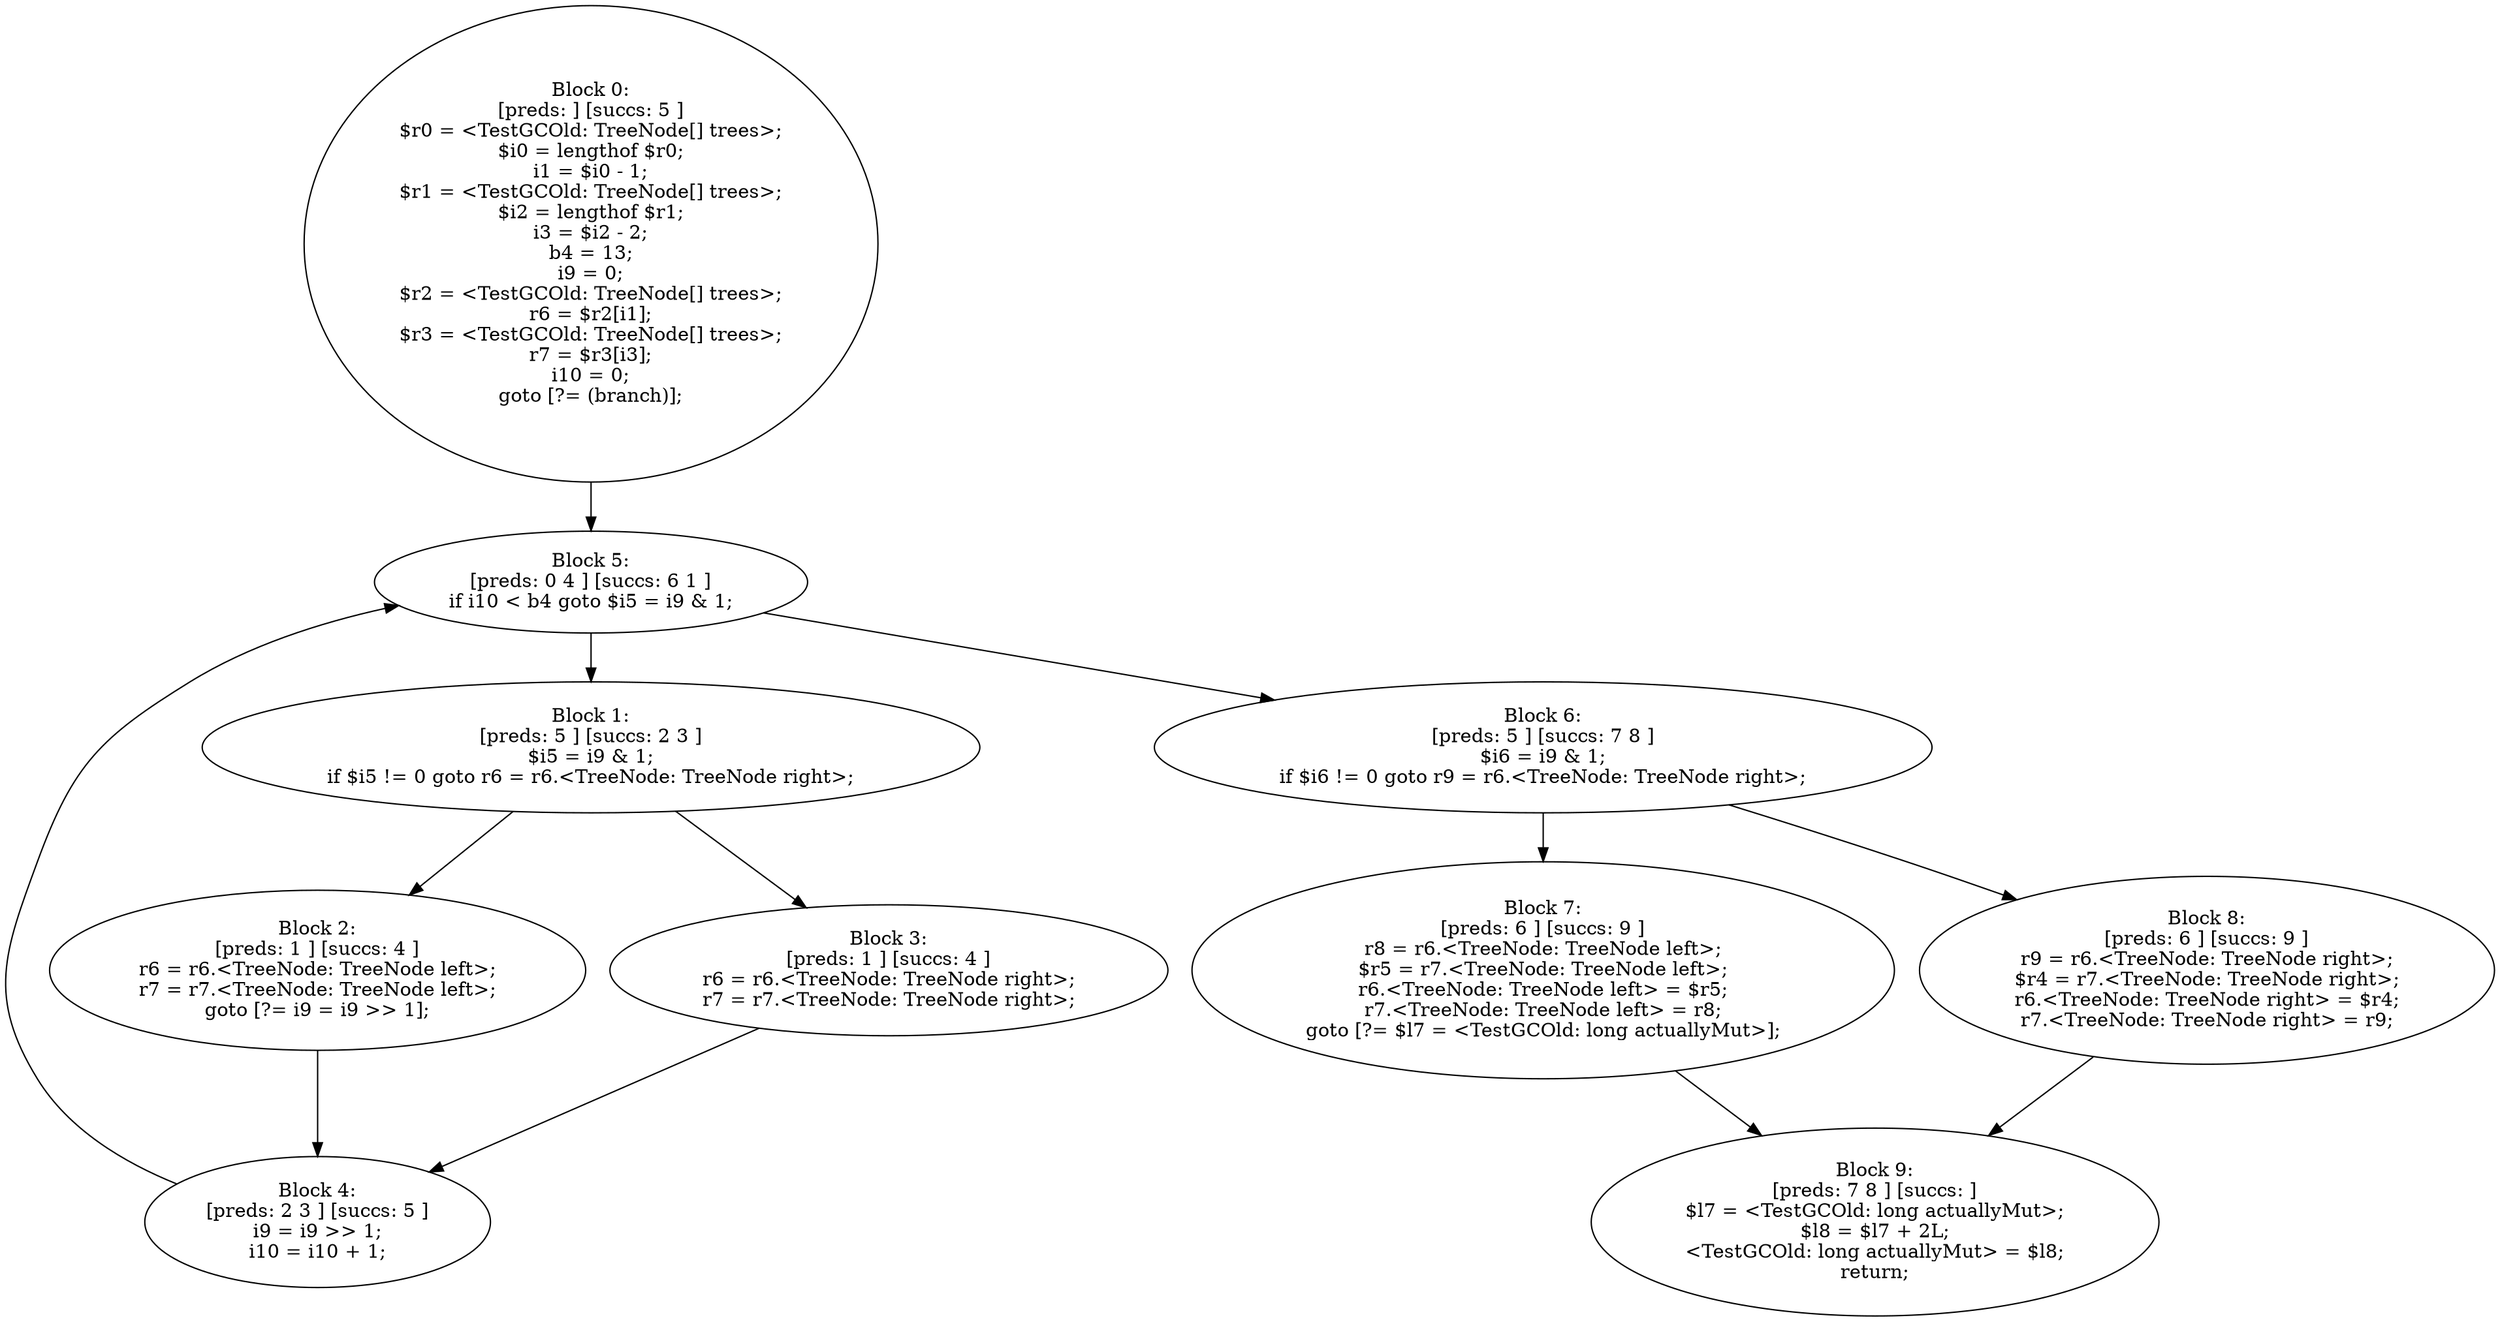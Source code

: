 digraph "unitGraph" {
    "Block 0:
[preds: ] [succs: 5 ]
$r0 = <TestGCOld: TreeNode[] trees>;
$i0 = lengthof $r0;
i1 = $i0 - 1;
$r1 = <TestGCOld: TreeNode[] trees>;
$i2 = lengthof $r1;
i3 = $i2 - 2;
b4 = 13;
i9 = 0;
$r2 = <TestGCOld: TreeNode[] trees>;
r6 = $r2[i1];
$r3 = <TestGCOld: TreeNode[] trees>;
r7 = $r3[i3];
i10 = 0;
goto [?= (branch)];
"
    "Block 1:
[preds: 5 ] [succs: 2 3 ]
$i5 = i9 & 1;
if $i5 != 0 goto r6 = r6.<TreeNode: TreeNode right>;
"
    "Block 2:
[preds: 1 ] [succs: 4 ]
r6 = r6.<TreeNode: TreeNode left>;
r7 = r7.<TreeNode: TreeNode left>;
goto [?= i9 = i9 >> 1];
"
    "Block 3:
[preds: 1 ] [succs: 4 ]
r6 = r6.<TreeNode: TreeNode right>;
r7 = r7.<TreeNode: TreeNode right>;
"
    "Block 4:
[preds: 2 3 ] [succs: 5 ]
i9 = i9 >> 1;
i10 = i10 + 1;
"
    "Block 5:
[preds: 0 4 ] [succs: 6 1 ]
if i10 < b4 goto $i5 = i9 & 1;
"
    "Block 6:
[preds: 5 ] [succs: 7 8 ]
$i6 = i9 & 1;
if $i6 != 0 goto r9 = r6.<TreeNode: TreeNode right>;
"
    "Block 7:
[preds: 6 ] [succs: 9 ]
r8 = r6.<TreeNode: TreeNode left>;
$r5 = r7.<TreeNode: TreeNode left>;
r6.<TreeNode: TreeNode left> = $r5;
r7.<TreeNode: TreeNode left> = r8;
goto [?= $l7 = <TestGCOld: long actuallyMut>];
"
    "Block 8:
[preds: 6 ] [succs: 9 ]
r9 = r6.<TreeNode: TreeNode right>;
$r4 = r7.<TreeNode: TreeNode right>;
r6.<TreeNode: TreeNode right> = $r4;
r7.<TreeNode: TreeNode right> = r9;
"
    "Block 9:
[preds: 7 8 ] [succs: ]
$l7 = <TestGCOld: long actuallyMut>;
$l8 = $l7 + 2L;
<TestGCOld: long actuallyMut> = $l8;
return;
"
    "Block 0:
[preds: ] [succs: 5 ]
$r0 = <TestGCOld: TreeNode[] trees>;
$i0 = lengthof $r0;
i1 = $i0 - 1;
$r1 = <TestGCOld: TreeNode[] trees>;
$i2 = lengthof $r1;
i3 = $i2 - 2;
b4 = 13;
i9 = 0;
$r2 = <TestGCOld: TreeNode[] trees>;
r6 = $r2[i1];
$r3 = <TestGCOld: TreeNode[] trees>;
r7 = $r3[i3];
i10 = 0;
goto [?= (branch)];
"->"Block 5:
[preds: 0 4 ] [succs: 6 1 ]
if i10 < b4 goto $i5 = i9 & 1;
";
    "Block 1:
[preds: 5 ] [succs: 2 3 ]
$i5 = i9 & 1;
if $i5 != 0 goto r6 = r6.<TreeNode: TreeNode right>;
"->"Block 2:
[preds: 1 ] [succs: 4 ]
r6 = r6.<TreeNode: TreeNode left>;
r7 = r7.<TreeNode: TreeNode left>;
goto [?= i9 = i9 >> 1];
";
    "Block 1:
[preds: 5 ] [succs: 2 3 ]
$i5 = i9 & 1;
if $i5 != 0 goto r6 = r6.<TreeNode: TreeNode right>;
"->"Block 3:
[preds: 1 ] [succs: 4 ]
r6 = r6.<TreeNode: TreeNode right>;
r7 = r7.<TreeNode: TreeNode right>;
";
    "Block 2:
[preds: 1 ] [succs: 4 ]
r6 = r6.<TreeNode: TreeNode left>;
r7 = r7.<TreeNode: TreeNode left>;
goto [?= i9 = i9 >> 1];
"->"Block 4:
[preds: 2 3 ] [succs: 5 ]
i9 = i9 >> 1;
i10 = i10 + 1;
";
    "Block 3:
[preds: 1 ] [succs: 4 ]
r6 = r6.<TreeNode: TreeNode right>;
r7 = r7.<TreeNode: TreeNode right>;
"->"Block 4:
[preds: 2 3 ] [succs: 5 ]
i9 = i9 >> 1;
i10 = i10 + 1;
";
    "Block 4:
[preds: 2 3 ] [succs: 5 ]
i9 = i9 >> 1;
i10 = i10 + 1;
"->"Block 5:
[preds: 0 4 ] [succs: 6 1 ]
if i10 < b4 goto $i5 = i9 & 1;
";
    "Block 5:
[preds: 0 4 ] [succs: 6 1 ]
if i10 < b4 goto $i5 = i9 & 1;
"->"Block 6:
[preds: 5 ] [succs: 7 8 ]
$i6 = i9 & 1;
if $i6 != 0 goto r9 = r6.<TreeNode: TreeNode right>;
";
    "Block 5:
[preds: 0 4 ] [succs: 6 1 ]
if i10 < b4 goto $i5 = i9 & 1;
"->"Block 1:
[preds: 5 ] [succs: 2 3 ]
$i5 = i9 & 1;
if $i5 != 0 goto r6 = r6.<TreeNode: TreeNode right>;
";
    "Block 6:
[preds: 5 ] [succs: 7 8 ]
$i6 = i9 & 1;
if $i6 != 0 goto r9 = r6.<TreeNode: TreeNode right>;
"->"Block 7:
[preds: 6 ] [succs: 9 ]
r8 = r6.<TreeNode: TreeNode left>;
$r5 = r7.<TreeNode: TreeNode left>;
r6.<TreeNode: TreeNode left> = $r5;
r7.<TreeNode: TreeNode left> = r8;
goto [?= $l7 = <TestGCOld: long actuallyMut>];
";
    "Block 6:
[preds: 5 ] [succs: 7 8 ]
$i6 = i9 & 1;
if $i6 != 0 goto r9 = r6.<TreeNode: TreeNode right>;
"->"Block 8:
[preds: 6 ] [succs: 9 ]
r9 = r6.<TreeNode: TreeNode right>;
$r4 = r7.<TreeNode: TreeNode right>;
r6.<TreeNode: TreeNode right> = $r4;
r7.<TreeNode: TreeNode right> = r9;
";
    "Block 7:
[preds: 6 ] [succs: 9 ]
r8 = r6.<TreeNode: TreeNode left>;
$r5 = r7.<TreeNode: TreeNode left>;
r6.<TreeNode: TreeNode left> = $r5;
r7.<TreeNode: TreeNode left> = r8;
goto [?= $l7 = <TestGCOld: long actuallyMut>];
"->"Block 9:
[preds: 7 8 ] [succs: ]
$l7 = <TestGCOld: long actuallyMut>;
$l8 = $l7 + 2L;
<TestGCOld: long actuallyMut> = $l8;
return;
";
    "Block 8:
[preds: 6 ] [succs: 9 ]
r9 = r6.<TreeNode: TreeNode right>;
$r4 = r7.<TreeNode: TreeNode right>;
r6.<TreeNode: TreeNode right> = $r4;
r7.<TreeNode: TreeNode right> = r9;
"->"Block 9:
[preds: 7 8 ] [succs: ]
$l7 = <TestGCOld: long actuallyMut>;
$l8 = $l7 + 2L;
<TestGCOld: long actuallyMut> = $l8;
return;
";
}
